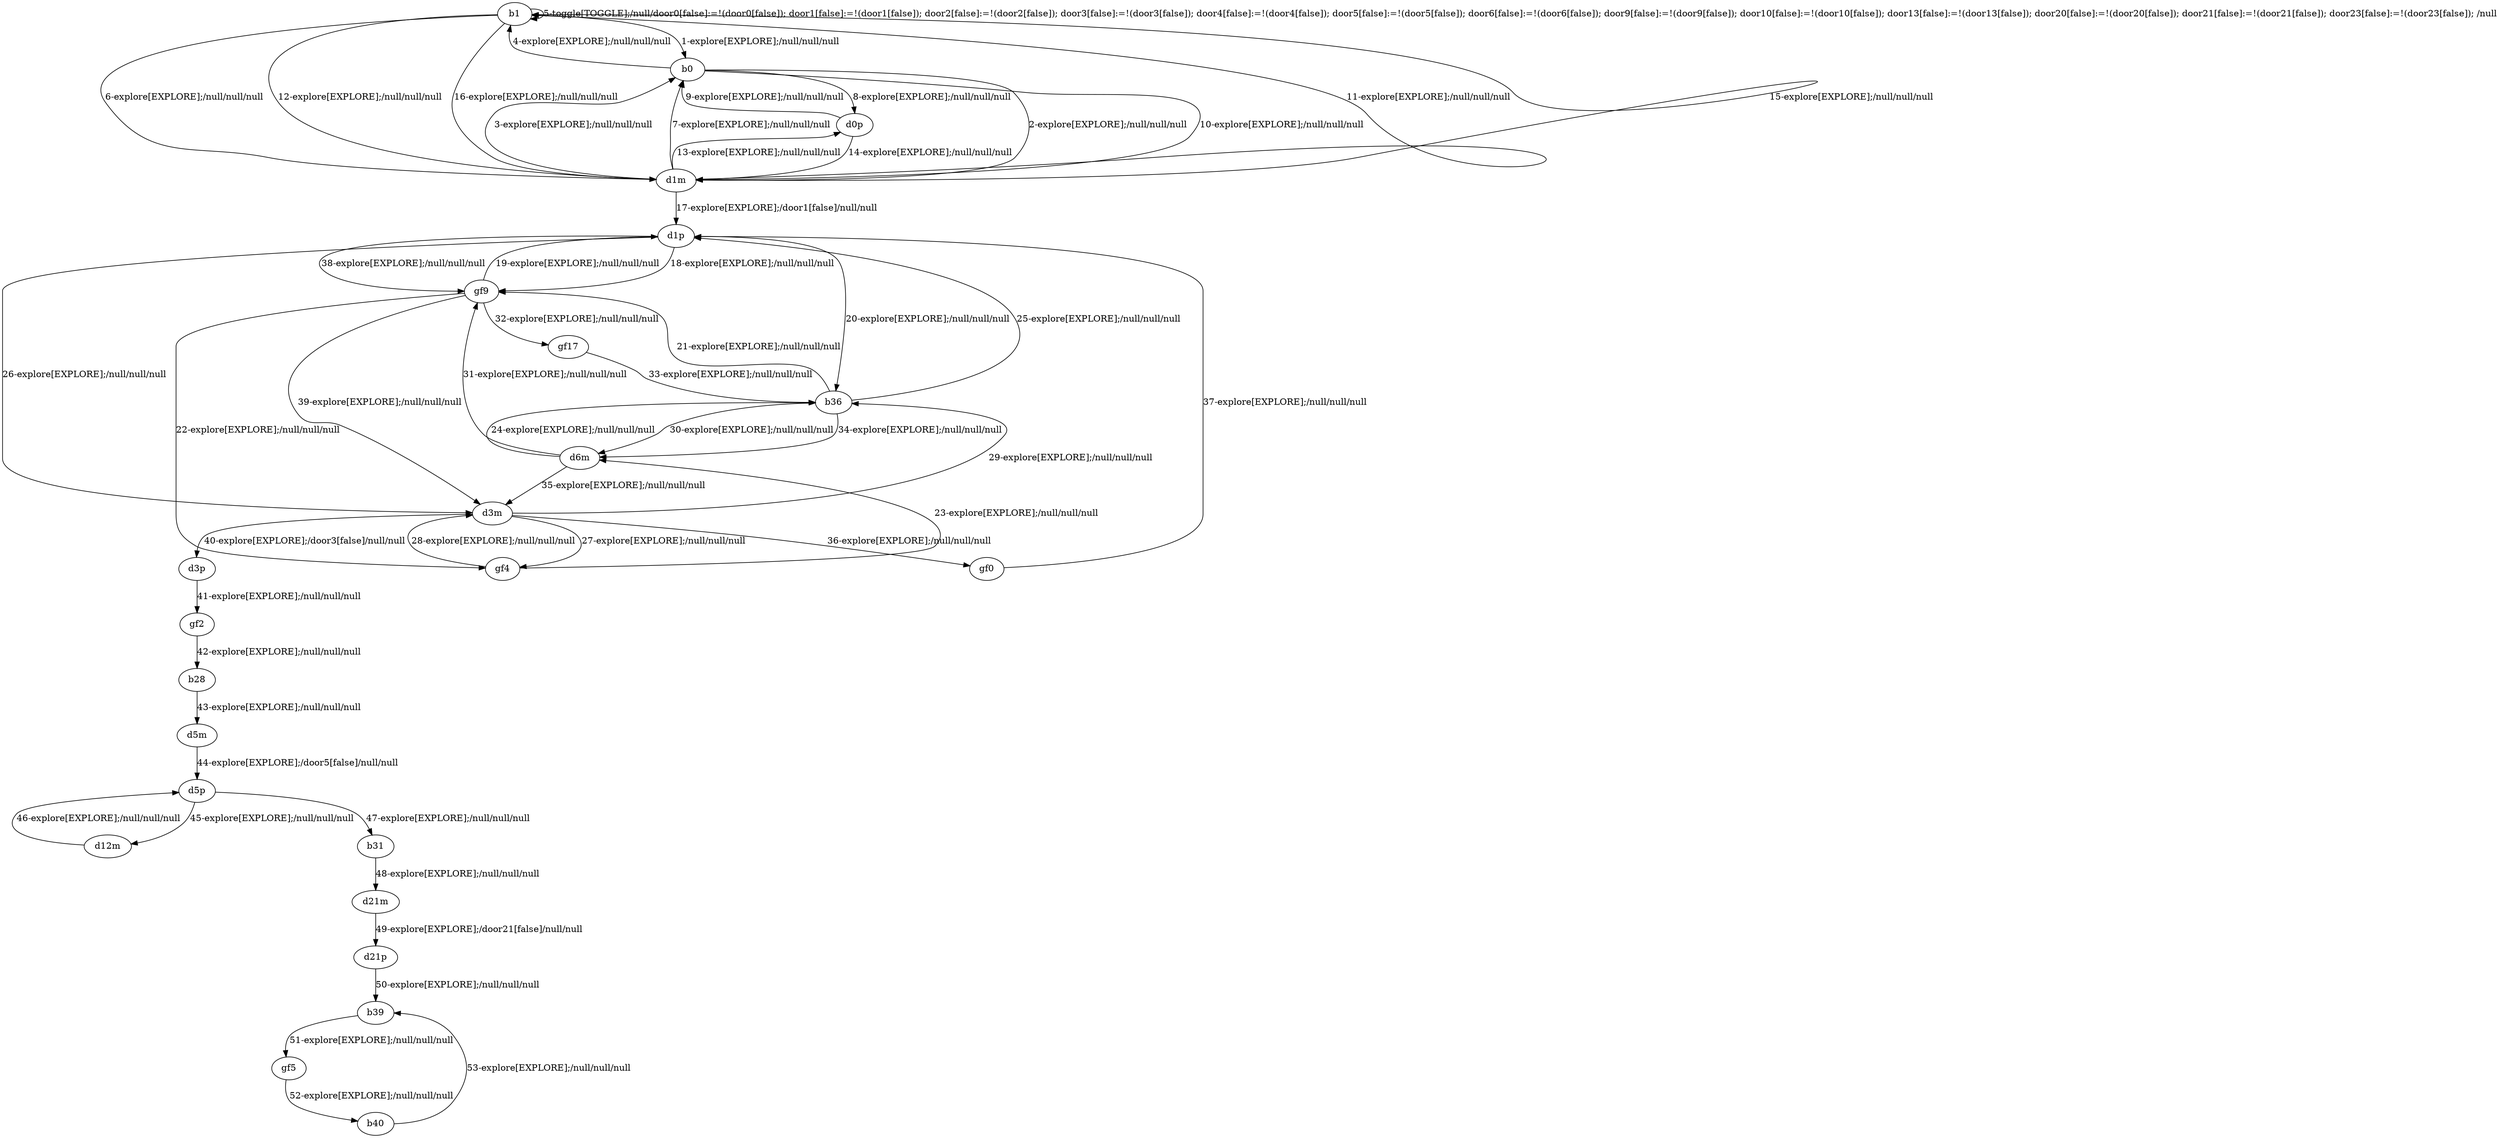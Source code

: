 # Total number of goals covered by this test: 1
# b40 --> b39

digraph g {
"b1" -> "b0" [label = "1-explore[EXPLORE];/null/null/null"];
"b0" -> "d1m" [label = "2-explore[EXPLORE];/null/null/null"];
"d1m" -> "b0" [label = "3-explore[EXPLORE];/null/null/null"];
"b0" -> "b1" [label = "4-explore[EXPLORE];/null/null/null"];
"b1" -> "b1" [label = "5-toggle[TOGGLE];/null/door0[false]:=!(door0[false]); door1[false]:=!(door1[false]); door2[false]:=!(door2[false]); door3[false]:=!(door3[false]); door4[false]:=!(door4[false]); door5[false]:=!(door5[false]); door6[false]:=!(door6[false]); door9[false]:=!(door9[false]); door10[false]:=!(door10[false]); door13[false]:=!(door13[false]); door20[false]:=!(door20[false]); door21[false]:=!(door21[false]); door23[false]:=!(door23[false]); /null"];
"b1" -> "d1m" [label = "6-explore[EXPLORE];/null/null/null"];
"d1m" -> "b0" [label = "7-explore[EXPLORE];/null/null/null"];
"b0" -> "d0p" [label = "8-explore[EXPLORE];/null/null/null"];
"d0p" -> "b0" [label = "9-explore[EXPLORE];/null/null/null"];
"b0" -> "d1m" [label = "10-explore[EXPLORE];/null/null/null"];
"d1m" -> "b1" [label = "11-explore[EXPLORE];/null/null/null"];
"b1" -> "d1m" [label = "12-explore[EXPLORE];/null/null/null"];
"d1m" -> "d0p" [label = "13-explore[EXPLORE];/null/null/null"];
"d0p" -> "d1m" [label = "14-explore[EXPLORE];/null/null/null"];
"d1m" -> "b1" [label = "15-explore[EXPLORE];/null/null/null"];
"b1" -> "d1m" [label = "16-explore[EXPLORE];/null/null/null"];
"d1m" -> "d1p" [label = "17-explore[EXPLORE];/door1[false]/null/null"];
"d1p" -> "gf9" [label = "18-explore[EXPLORE];/null/null/null"];
"gf9" -> "d1p" [label = "19-explore[EXPLORE];/null/null/null"];
"d1p" -> "b36" [label = "20-explore[EXPLORE];/null/null/null"];
"b36" -> "gf9" [label = "21-explore[EXPLORE];/null/null/null"];
"gf9" -> "gf4" [label = "22-explore[EXPLORE];/null/null/null"];
"gf4" -> "d6m" [label = "23-explore[EXPLORE];/null/null/null"];
"d6m" -> "b36" [label = "24-explore[EXPLORE];/null/null/null"];
"b36" -> "d1p" [label = "25-explore[EXPLORE];/null/null/null"];
"d1p" -> "d3m" [label = "26-explore[EXPLORE];/null/null/null"];
"d3m" -> "gf4" [label = "27-explore[EXPLORE];/null/null/null"];
"gf4" -> "d3m" [label = "28-explore[EXPLORE];/null/null/null"];
"d3m" -> "b36" [label = "29-explore[EXPLORE];/null/null/null"];
"b36" -> "d6m" [label = "30-explore[EXPLORE];/null/null/null"];
"d6m" -> "gf9" [label = "31-explore[EXPLORE];/null/null/null"];
"gf9" -> "gf17" [label = "32-explore[EXPLORE];/null/null/null"];
"gf17" -> "b36" [label = "33-explore[EXPLORE];/null/null/null"];
"b36" -> "d6m" [label = "34-explore[EXPLORE];/null/null/null"];
"d6m" -> "d3m" [label = "35-explore[EXPLORE];/null/null/null"];
"d3m" -> "gf0" [label = "36-explore[EXPLORE];/null/null/null"];
"gf0" -> "d1p" [label = "37-explore[EXPLORE];/null/null/null"];
"d1p" -> "gf9" [label = "38-explore[EXPLORE];/null/null/null"];
"gf9" -> "d3m" [label = "39-explore[EXPLORE];/null/null/null"];
"d3m" -> "d3p" [label = "40-explore[EXPLORE];/door3[false]/null/null"];
"d3p" -> "gf2" [label = "41-explore[EXPLORE];/null/null/null"];
"gf2" -> "b28" [label = "42-explore[EXPLORE];/null/null/null"];
"b28" -> "d5m" [label = "43-explore[EXPLORE];/null/null/null"];
"d5m" -> "d5p" [label = "44-explore[EXPLORE];/door5[false]/null/null"];
"d5p" -> "d12m" [label = "45-explore[EXPLORE];/null/null/null"];
"d12m" -> "d5p" [label = "46-explore[EXPLORE];/null/null/null"];
"d5p" -> "b31" [label = "47-explore[EXPLORE];/null/null/null"];
"b31" -> "d21m" [label = "48-explore[EXPLORE];/null/null/null"];
"d21m" -> "d21p" [label = "49-explore[EXPLORE];/door21[false]/null/null"];
"d21p" -> "b39" [label = "50-explore[EXPLORE];/null/null/null"];
"b39" -> "gf5" [label = "51-explore[EXPLORE];/null/null/null"];
"gf5" -> "b40" [label = "52-explore[EXPLORE];/null/null/null"];
"b40" -> "b39" [label = "53-explore[EXPLORE];/null/null/null"];
}